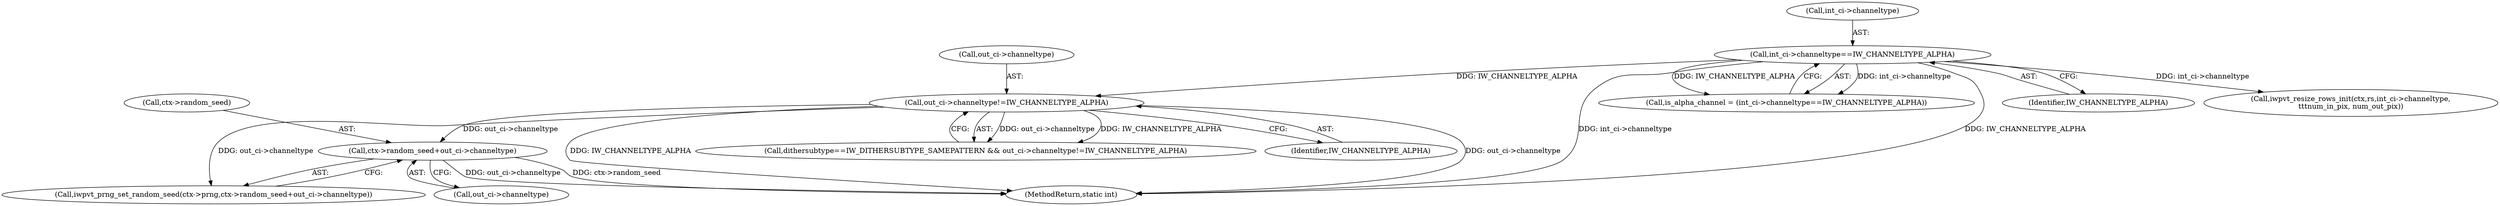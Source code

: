 digraph "0_imageworsener_a4f247707f08e322f0b41e82c3e06e224240a654_0@API" {
"1000334" [label="(Call,ctx->random_seed+out_ci->channeltype)"];
"1000315" [label="(Call,out_ci->channeltype!=IW_CHANNELTYPE_ALPHA)"];
"1000224" [label="(Call,int_ci->channeltype==IW_CHANNELTYPE_ALPHA)"];
"1000222" [label="(Call,is_alpha_channel = (int_ci->channeltype==IW_CHANNELTYPE_ALPHA))"];
"1000228" [label="(Identifier,IW_CHANNELTYPE_ALPHA)"];
"1000225" [label="(Call,int_ci->channeltype)"];
"1000224" [label="(Call,int_ci->channeltype==IW_CHANNELTYPE_ALPHA)"];
"1000330" [label="(Call,iwpvt_prng_set_random_seed(ctx->prng,ctx->random_seed+out_ci->channeltype))"];
"1000316" [label="(Call,out_ci->channeltype)"];
"1000315" [label="(Call,out_ci->channeltype!=IW_CHANNELTYPE_ALPHA)"];
"1000319" [label="(Identifier,IW_CHANNELTYPE_ALPHA)"];
"1000311" [label="(Call,dithersubtype==IW_DITHERSUBTYPE_SAMEPATTERN && out_ci->channeltype!=IW_CHANNELTYPE_ALPHA)"];
"1000406" [label="(Call,iwpvt_resize_rows_init(ctx,rs,int_ci->channeltype,\n\t\t\tnum_in_pix, num_out_pix))"];
"1000852" [label="(MethodReturn,static int)"];
"1000334" [label="(Call,ctx->random_seed+out_ci->channeltype)"];
"1000335" [label="(Call,ctx->random_seed)"];
"1000338" [label="(Call,out_ci->channeltype)"];
"1000334" -> "1000330"  [label="AST: "];
"1000334" -> "1000338"  [label="CFG: "];
"1000335" -> "1000334"  [label="AST: "];
"1000338" -> "1000334"  [label="AST: "];
"1000330" -> "1000334"  [label="CFG: "];
"1000334" -> "1000852"  [label="DDG: out_ci->channeltype"];
"1000334" -> "1000852"  [label="DDG: ctx->random_seed"];
"1000315" -> "1000334"  [label="DDG: out_ci->channeltype"];
"1000315" -> "1000311"  [label="AST: "];
"1000315" -> "1000319"  [label="CFG: "];
"1000316" -> "1000315"  [label="AST: "];
"1000319" -> "1000315"  [label="AST: "];
"1000311" -> "1000315"  [label="CFG: "];
"1000315" -> "1000852"  [label="DDG: out_ci->channeltype"];
"1000315" -> "1000852"  [label="DDG: IW_CHANNELTYPE_ALPHA"];
"1000315" -> "1000311"  [label="DDG: out_ci->channeltype"];
"1000315" -> "1000311"  [label="DDG: IW_CHANNELTYPE_ALPHA"];
"1000224" -> "1000315"  [label="DDG: IW_CHANNELTYPE_ALPHA"];
"1000315" -> "1000330"  [label="DDG: out_ci->channeltype"];
"1000224" -> "1000222"  [label="AST: "];
"1000224" -> "1000228"  [label="CFG: "];
"1000225" -> "1000224"  [label="AST: "];
"1000228" -> "1000224"  [label="AST: "];
"1000222" -> "1000224"  [label="CFG: "];
"1000224" -> "1000852"  [label="DDG: int_ci->channeltype"];
"1000224" -> "1000852"  [label="DDG: IW_CHANNELTYPE_ALPHA"];
"1000224" -> "1000222"  [label="DDG: int_ci->channeltype"];
"1000224" -> "1000222"  [label="DDG: IW_CHANNELTYPE_ALPHA"];
"1000224" -> "1000406"  [label="DDG: int_ci->channeltype"];
}
